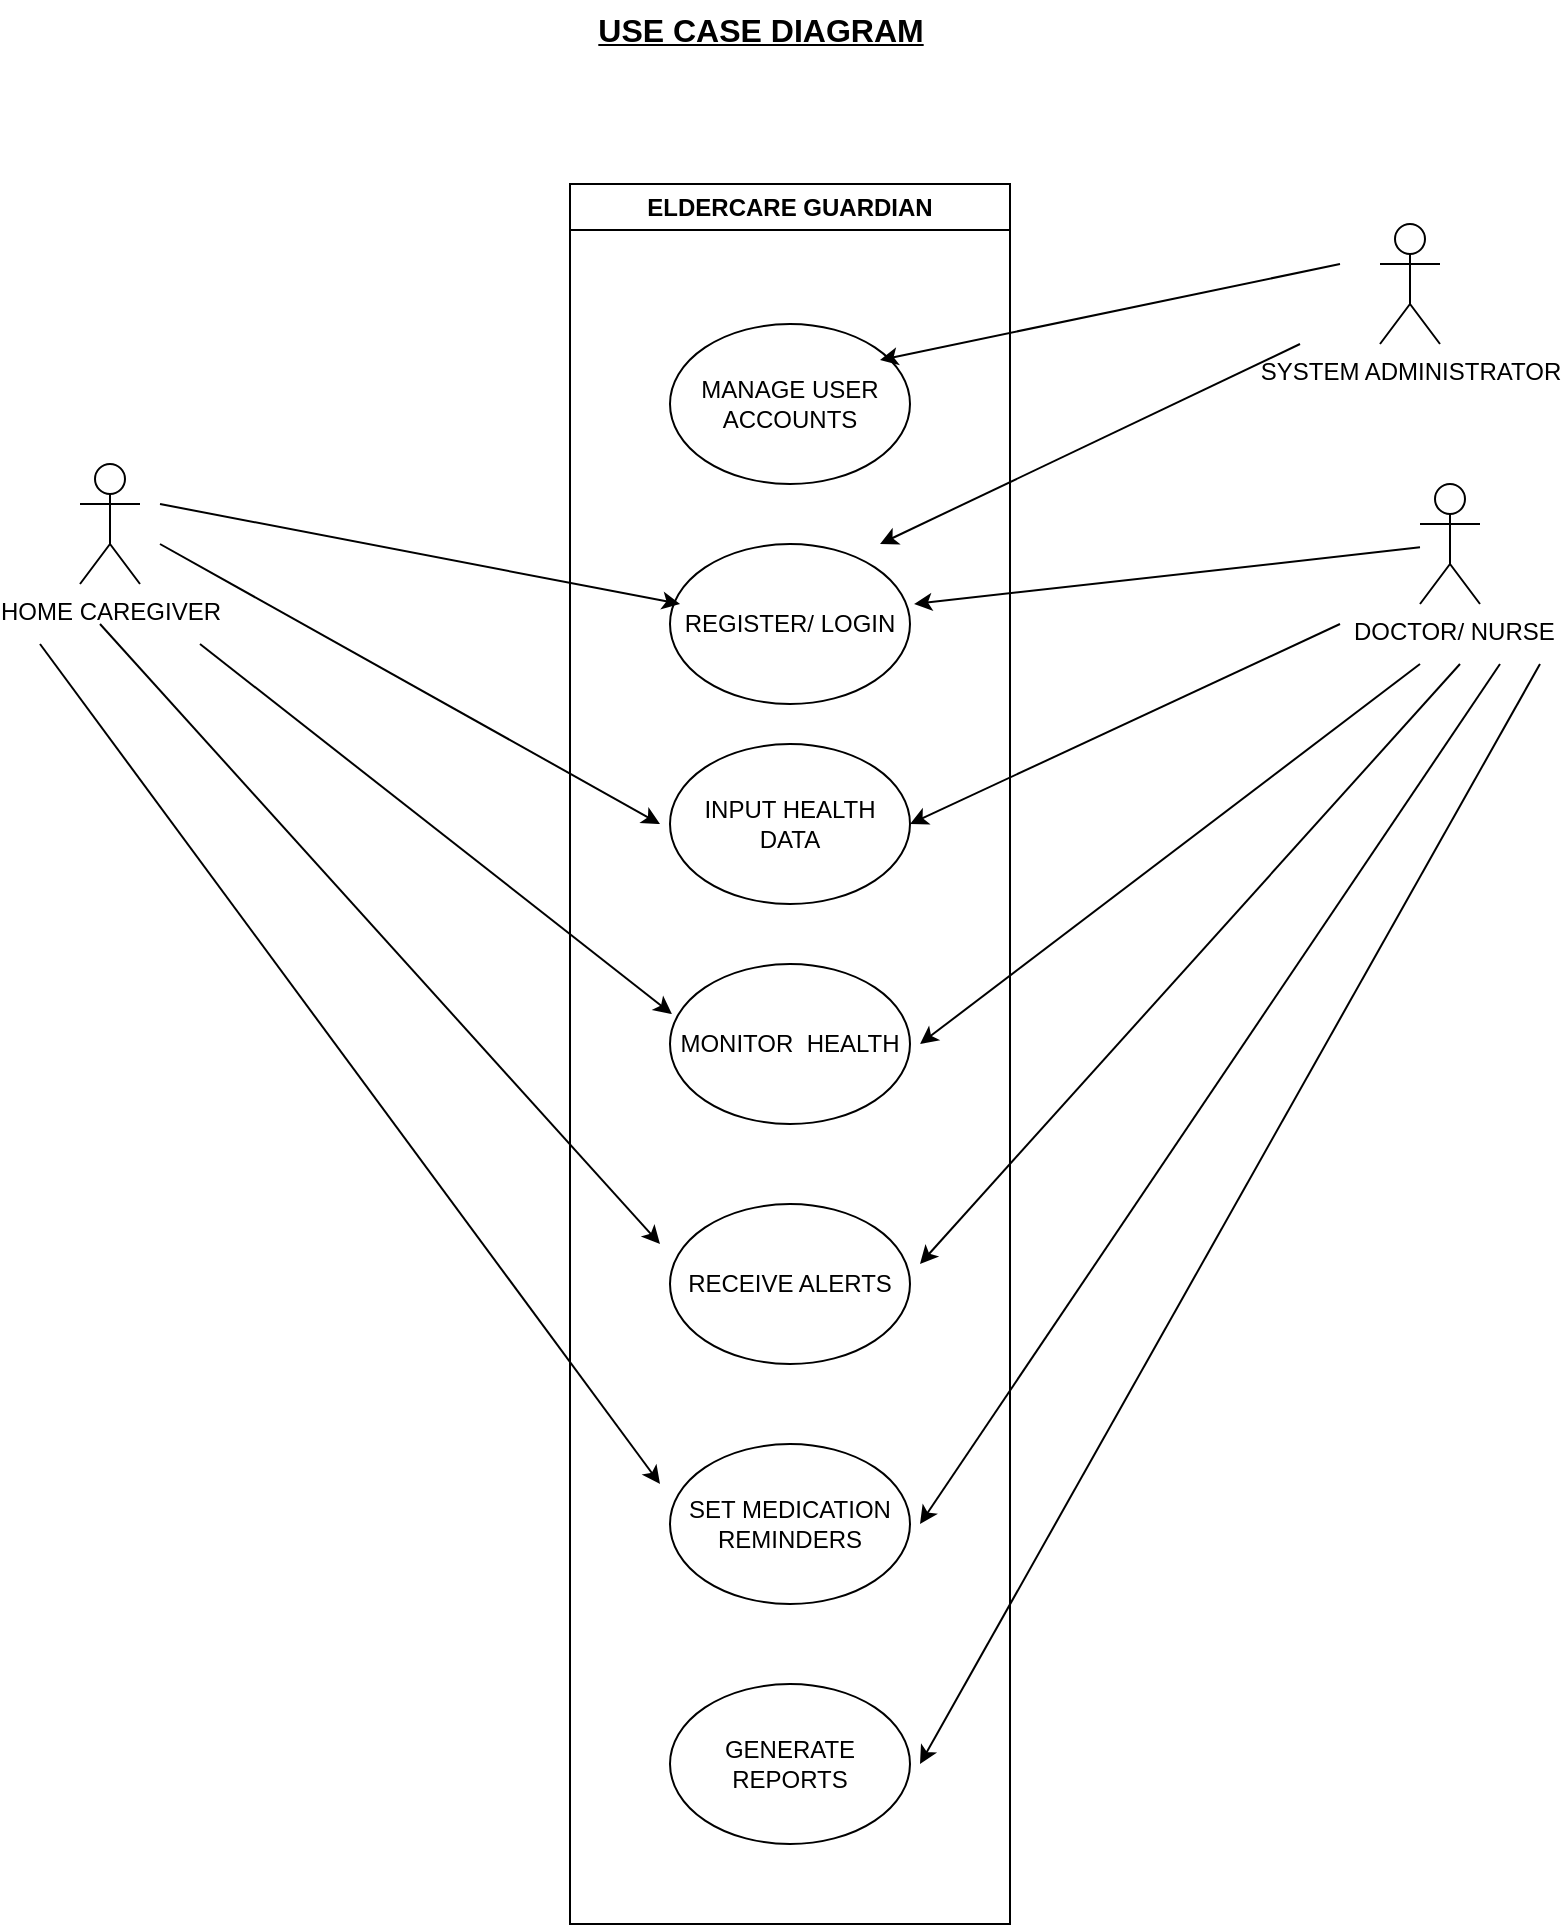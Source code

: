<mxfile version="24.7.17">
  <diagram name="Page-1" id="lCEB9Tai42DyCV3947Hx">
    <mxGraphModel dx="864" dy="516" grid="1" gridSize="10" guides="1" tooltips="1" connect="1" arrows="1" fold="1" page="1" pageScale="1" pageWidth="850" pageHeight="1100" math="0" shadow="0">
      <root>
        <mxCell id="0" />
        <mxCell id="1" parent="0" />
        <mxCell id="UNNRU4si7a3Y1BEknN2N-85" value="HOME CAREGIVER" style="shape=umlActor;verticalLabelPosition=bottom;verticalAlign=top;html=1;outlineConnect=0;" vertex="1" parent="1">
          <mxGeometry x="60" y="270" width="30" height="60" as="geometry" />
        </mxCell>
        <mxCell id="UNNRU4si7a3Y1BEknN2N-86" value="&amp;nbsp;DOCTOR/ NURSE" style="shape=umlActor;verticalLabelPosition=bottom;verticalAlign=top;html=1;outlineConnect=0;" vertex="1" parent="1">
          <mxGeometry x="730" y="280" width="30" height="60" as="geometry" />
        </mxCell>
        <mxCell id="UNNRU4si7a3Y1BEknN2N-87" value="SYSTEM ADMINISTRATOR" style="shape=umlActor;verticalLabelPosition=bottom;verticalAlign=top;html=1;outlineConnect=0;" vertex="1" parent="1">
          <mxGeometry x="710" y="150" width="30" height="60" as="geometry" />
        </mxCell>
        <mxCell id="UNNRU4si7a3Y1BEknN2N-88" value="" style="endArrow=classic;html=1;rounded=0;" edge="1" parent="1">
          <mxGeometry width="50" height="50" relative="1" as="geometry">
            <mxPoint x="100" y="310" as="sourcePoint" />
            <mxPoint x="350" y="450" as="targetPoint" />
          </mxGeometry>
        </mxCell>
        <mxCell id="UNNRU4si7a3Y1BEknN2N-89" value="" style="endArrow=classic;html=1;rounded=0;entryX=1.017;entryY=0.375;entryDx=0;entryDy=0;entryPerimeter=0;" edge="1" parent="1" source="UNNRU4si7a3Y1BEknN2N-86" target="UNNRU4si7a3Y1BEknN2N-94">
          <mxGeometry width="50" height="50" relative="1" as="geometry">
            <mxPoint x="210" y="823" as="sourcePoint" />
            <mxPoint x="535" y="630" as="targetPoint" />
          </mxGeometry>
        </mxCell>
        <mxCell id="UNNRU4si7a3Y1BEknN2N-90" value="" style="endArrow=classic;html=1;rounded=0;entryX=1;entryY=0.5;entryDx=0;entryDy=0;" edge="1" parent="1" target="UNNRU4si7a3Y1BEknN2N-95">
          <mxGeometry width="50" height="50" relative="1" as="geometry">
            <mxPoint x="690" y="350" as="sourcePoint" />
            <mxPoint x="490" y="430" as="targetPoint" />
          </mxGeometry>
        </mxCell>
        <mxCell id="UNNRU4si7a3Y1BEknN2N-91" value="" style="endArrow=classic;html=1;rounded=0;" edge="1" parent="1">
          <mxGeometry width="50" height="50" relative="1" as="geometry">
            <mxPoint x="730" y="370" as="sourcePoint" />
            <mxPoint x="480" y="560" as="targetPoint" />
          </mxGeometry>
        </mxCell>
        <mxCell id="UNNRU4si7a3Y1BEknN2N-92" value="ELDERCARE GUARDIAN" style="swimlane;whiteSpace=wrap;html=1;" vertex="1" parent="1">
          <mxGeometry x="305" y="130" width="220" height="870" as="geometry" />
        </mxCell>
        <mxCell id="UNNRU4si7a3Y1BEknN2N-93" value="MONITOR&amp;nbsp; HEALTH" style="ellipse;whiteSpace=wrap;html=1;" vertex="1" parent="UNNRU4si7a3Y1BEknN2N-92">
          <mxGeometry x="50" y="390" width="120" height="80" as="geometry" />
        </mxCell>
        <mxCell id="UNNRU4si7a3Y1BEknN2N-94" value="REGISTER/ LOGIN" style="ellipse;whiteSpace=wrap;html=1;" vertex="1" parent="UNNRU4si7a3Y1BEknN2N-92">
          <mxGeometry x="50" y="180" width="120" height="80" as="geometry" />
        </mxCell>
        <mxCell id="UNNRU4si7a3Y1BEknN2N-95" value="INPUT HEALTH DATA" style="ellipse;whiteSpace=wrap;html=1;" vertex="1" parent="UNNRU4si7a3Y1BEknN2N-92">
          <mxGeometry x="50" y="280" width="120" height="80" as="geometry" />
        </mxCell>
        <mxCell id="UNNRU4si7a3Y1BEknN2N-96" value="RECEIVE ALERTS" style="ellipse;whiteSpace=wrap;html=1;" vertex="1" parent="UNNRU4si7a3Y1BEknN2N-92">
          <mxGeometry x="50" y="510" width="120" height="80" as="geometry" />
        </mxCell>
        <mxCell id="UNNRU4si7a3Y1BEknN2N-97" value="SET MEDICATION REMINDERS" style="ellipse;whiteSpace=wrap;html=1;" vertex="1" parent="UNNRU4si7a3Y1BEknN2N-92">
          <mxGeometry x="50" y="630" width="120" height="80" as="geometry" />
        </mxCell>
        <mxCell id="UNNRU4si7a3Y1BEknN2N-98" value="GENERATE REPORTS" style="ellipse;whiteSpace=wrap;html=1;" vertex="1" parent="UNNRU4si7a3Y1BEknN2N-92">
          <mxGeometry x="50" y="750" width="120" height="80" as="geometry" />
        </mxCell>
        <mxCell id="UNNRU4si7a3Y1BEknN2N-100" value="" style="endArrow=classic;html=1;rounded=0;entryX=0.042;entryY=0.375;entryDx=0;entryDy=0;entryPerimeter=0;" edge="1" parent="UNNRU4si7a3Y1BEknN2N-92" target="UNNRU4si7a3Y1BEknN2N-94">
          <mxGeometry width="50" height="50" relative="1" as="geometry">
            <mxPoint x="-205" y="160" as="sourcePoint" />
            <mxPoint x="40" y="160" as="targetPoint" />
          </mxGeometry>
        </mxCell>
        <mxCell id="UNNRU4si7a3Y1BEknN2N-101" value="MANAGE USER ACCOUNTS" style="ellipse;whiteSpace=wrap;html=1;" vertex="1" parent="UNNRU4si7a3Y1BEknN2N-92">
          <mxGeometry x="50" y="70" width="120" height="80" as="geometry" />
        </mxCell>
        <mxCell id="UNNRU4si7a3Y1BEknN2N-102" value="" style="endArrow=classic;html=1;rounded=0;entryX=0.008;entryY=0.313;entryDx=0;entryDy=0;entryPerimeter=0;" edge="1" parent="1" target="UNNRU4si7a3Y1BEknN2N-93">
          <mxGeometry width="50" height="50" relative="1" as="geometry">
            <mxPoint x="120" y="360" as="sourcePoint" />
            <mxPoint x="320" y="450" as="targetPoint" />
          </mxGeometry>
        </mxCell>
        <mxCell id="UNNRU4si7a3Y1BEknN2N-103" value="" style="endArrow=classic;html=1;rounded=0;entryX=1.017;entryY=0.375;entryDx=0;entryDy=0;entryPerimeter=0;" edge="1" parent="1">
          <mxGeometry width="50" height="50" relative="1" as="geometry">
            <mxPoint x="690" y="170" as="sourcePoint" />
            <mxPoint x="460" y="218" as="targetPoint" />
          </mxGeometry>
        </mxCell>
        <mxCell id="UNNRU4si7a3Y1BEknN2N-104" value="" style="endArrow=classic;html=1;rounded=0;entryX=1;entryY=0.5;entryDx=0;entryDy=0;" edge="1" parent="1">
          <mxGeometry width="50" height="50" relative="1" as="geometry">
            <mxPoint x="670" y="210" as="sourcePoint" />
            <mxPoint x="460" y="310" as="targetPoint" />
          </mxGeometry>
        </mxCell>
        <mxCell id="UNNRU4si7a3Y1BEknN2N-105" value="" style="endArrow=classic;html=1;rounded=0;" edge="1" parent="1">
          <mxGeometry width="50" height="50" relative="1" as="geometry">
            <mxPoint x="750" y="370" as="sourcePoint" />
            <mxPoint x="480" y="670" as="targetPoint" />
          </mxGeometry>
        </mxCell>
        <mxCell id="UNNRU4si7a3Y1BEknN2N-106" value="" style="endArrow=classic;html=1;rounded=0;" edge="1" parent="1">
          <mxGeometry width="50" height="50" relative="1" as="geometry">
            <mxPoint x="770" y="370" as="sourcePoint" />
            <mxPoint x="480" y="800" as="targetPoint" />
          </mxGeometry>
        </mxCell>
        <mxCell id="UNNRU4si7a3Y1BEknN2N-107" value="" style="endArrow=classic;html=1;rounded=0;" edge="1" parent="1">
          <mxGeometry width="50" height="50" relative="1" as="geometry">
            <mxPoint x="790" y="370" as="sourcePoint" />
            <mxPoint x="480" y="920" as="targetPoint" />
          </mxGeometry>
        </mxCell>
        <mxCell id="UNNRU4si7a3Y1BEknN2N-108" value="" style="endArrow=classic;html=1;rounded=0;" edge="1" parent="1">
          <mxGeometry width="50" height="50" relative="1" as="geometry">
            <mxPoint x="40" y="360" as="sourcePoint" />
            <mxPoint x="350" y="780" as="targetPoint" />
          </mxGeometry>
        </mxCell>
        <mxCell id="UNNRU4si7a3Y1BEknN2N-109" value="" style="endArrow=classic;html=1;rounded=0;" edge="1" parent="1">
          <mxGeometry width="50" height="50" relative="1" as="geometry">
            <mxPoint x="70" y="350" as="sourcePoint" />
            <mxPoint x="350" y="660" as="targetPoint" />
          </mxGeometry>
        </mxCell>
        <mxCell id="UNNRU4si7a3Y1BEknN2N-111" value="&lt;b&gt;&lt;u&gt;&lt;font style=&quot;font-size: 16px;&quot;&gt;USE CASE DIAGRAM&lt;/font&gt;&lt;/u&gt;&lt;/b&gt;" style="text;html=1;align=center;verticalAlign=middle;resizable=0;points=[];autosize=1;strokeColor=none;fillColor=none;" vertex="1" parent="1">
          <mxGeometry x="305" y="38" width="190" height="30" as="geometry" />
        </mxCell>
      </root>
    </mxGraphModel>
  </diagram>
</mxfile>
